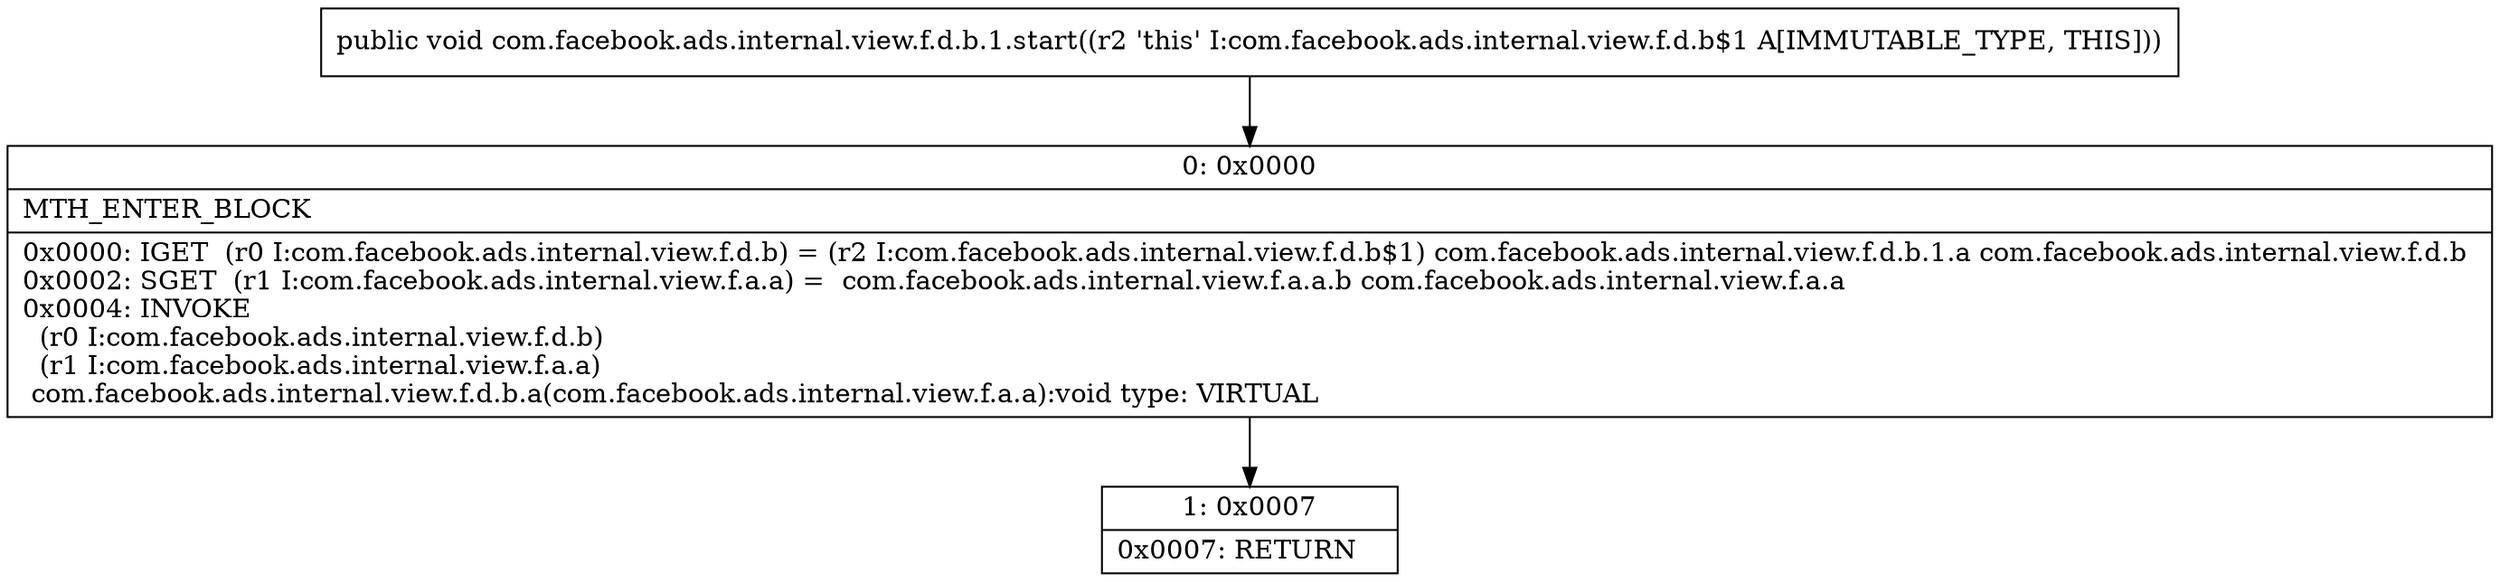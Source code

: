 digraph "CFG forcom.facebook.ads.internal.view.f.d.b.1.start()V" {
Node_0 [shape=record,label="{0\:\ 0x0000|MTH_ENTER_BLOCK\l|0x0000: IGET  (r0 I:com.facebook.ads.internal.view.f.d.b) = (r2 I:com.facebook.ads.internal.view.f.d.b$1) com.facebook.ads.internal.view.f.d.b.1.a com.facebook.ads.internal.view.f.d.b \l0x0002: SGET  (r1 I:com.facebook.ads.internal.view.f.a.a) =  com.facebook.ads.internal.view.f.a.a.b com.facebook.ads.internal.view.f.a.a \l0x0004: INVOKE  \l  (r0 I:com.facebook.ads.internal.view.f.d.b)\l  (r1 I:com.facebook.ads.internal.view.f.a.a)\l com.facebook.ads.internal.view.f.d.b.a(com.facebook.ads.internal.view.f.a.a):void type: VIRTUAL \l}"];
Node_1 [shape=record,label="{1\:\ 0x0007|0x0007: RETURN   \l}"];
MethodNode[shape=record,label="{public void com.facebook.ads.internal.view.f.d.b.1.start((r2 'this' I:com.facebook.ads.internal.view.f.d.b$1 A[IMMUTABLE_TYPE, THIS])) }"];
MethodNode -> Node_0;
Node_0 -> Node_1;
}

